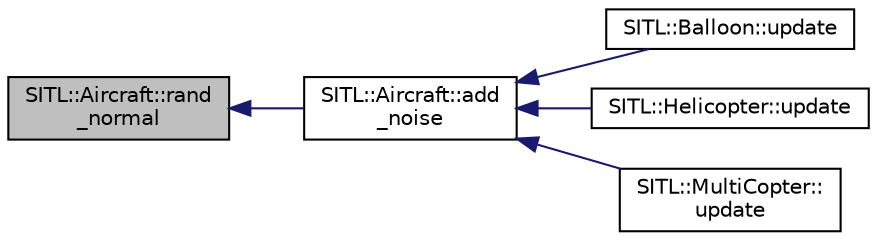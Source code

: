 digraph "SITL::Aircraft::rand_normal"
{
 // INTERACTIVE_SVG=YES
  edge [fontname="Helvetica",fontsize="10",labelfontname="Helvetica",labelfontsize="10"];
  node [fontname="Helvetica",fontsize="10",shape=record];
  rankdir="LR";
  Node1 [label="SITL::Aircraft::rand\l_normal",height=0.2,width=0.4,color="black", fillcolor="grey75", style="filled", fontcolor="black"];
  Node1 -> Node2 [dir="back",color="midnightblue",fontsize="10",style="solid",fontname="Helvetica"];
  Node2 [label="SITL::Aircraft::add\l_noise",height=0.2,width=0.4,color="black", fillcolor="white", style="filled",URL="$classSITL_1_1Aircraft.html#a883504982388741338171de112e4e05e"];
  Node2 -> Node3 [dir="back",color="midnightblue",fontsize="10",style="solid",fontname="Helvetica"];
  Node3 [label="SITL::Balloon::update",height=0.2,width=0.4,color="black", fillcolor="white", style="filled",URL="$classSITL_1_1Balloon.html#a34f5716a3c9ba0805d89dc36656ae90c"];
  Node2 -> Node4 [dir="back",color="midnightblue",fontsize="10",style="solid",fontname="Helvetica"];
  Node4 [label="SITL::Helicopter::update",height=0.2,width=0.4,color="black", fillcolor="white", style="filled",URL="$classSITL_1_1Helicopter.html#a0e8602ead0fe804552ab7ade9a1b171e"];
  Node2 -> Node5 [dir="back",color="midnightblue",fontsize="10",style="solid",fontname="Helvetica"];
  Node5 [label="SITL::MultiCopter::\lupdate",height=0.2,width=0.4,color="black", fillcolor="white", style="filled",URL="$classSITL_1_1MultiCopter.html#a1c12d5064cc2851e9861353e694805bc"];
}
